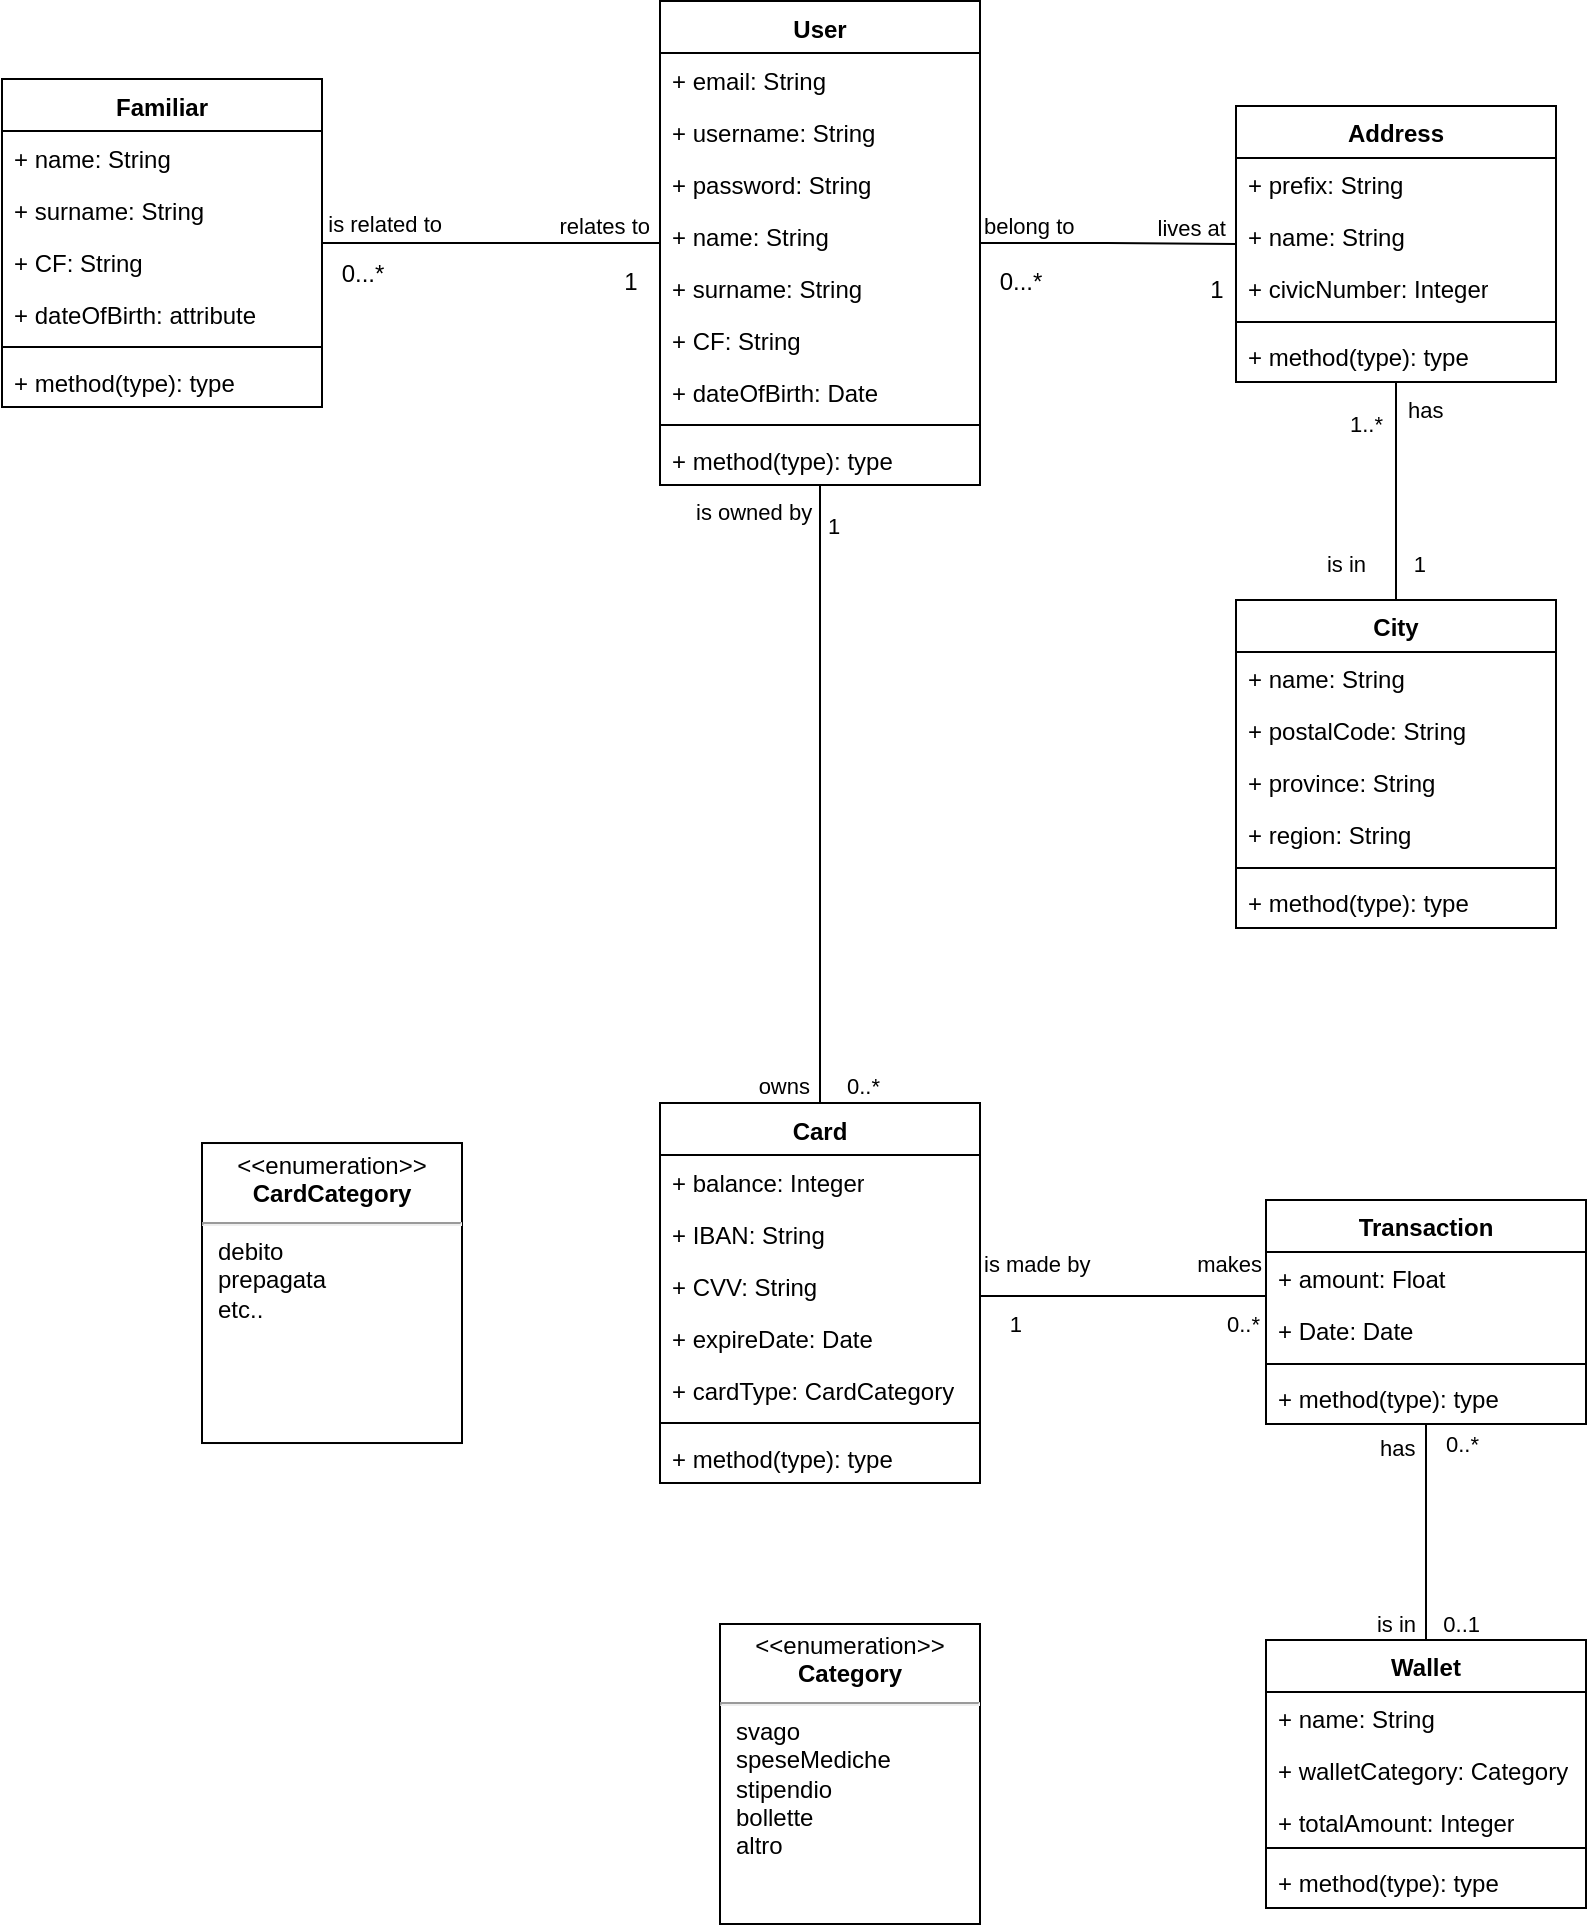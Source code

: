 <mxfile version="21.7.5" type="device">
  <diagram name="Pagina-1" id="V5ksIkCfvQu8_VufCoOh">
    <mxGraphModel dx="896" dy="877" grid="1" gridSize="10" guides="1" tooltips="1" connect="1" arrows="1" fold="1" page="1" pageScale="1" pageWidth="827" pageHeight="1169" math="0" shadow="0">
      <root>
        <mxCell id="0" />
        <mxCell id="1" parent="0" />
        <mxCell id="AAI7ieODE616iLDU9Tso-7" value="User" style="swimlane;fontStyle=1;align=center;verticalAlign=top;childLayout=stackLayout;horizontal=1;startSize=26;horizontalStack=0;resizeParent=1;resizeParentMax=0;resizeLast=0;collapsible=1;marginBottom=0;whiteSpace=wrap;html=1;" parent="1" vertex="1">
          <mxGeometry x="329" y="30.5" width="160" height="242" as="geometry" />
        </mxCell>
        <mxCell id="AAI7ieODE616iLDU9Tso-8" value="+ email: String" style="text;strokeColor=none;fillColor=none;align=left;verticalAlign=top;spacingLeft=4;spacingRight=4;overflow=hidden;rotatable=0;points=[[0,0.5],[1,0.5]];portConstraint=eastwest;whiteSpace=wrap;html=1;" parent="AAI7ieODE616iLDU9Tso-7" vertex="1">
          <mxGeometry y="26" width="160" height="26" as="geometry" />
        </mxCell>
        <mxCell id="AAI7ieODE616iLDU9Tso-9" value="+ username: String" style="text;strokeColor=none;fillColor=none;align=left;verticalAlign=top;spacingLeft=4;spacingRight=4;overflow=hidden;rotatable=0;points=[[0,0.5],[1,0.5]];portConstraint=eastwest;whiteSpace=wrap;html=1;" parent="AAI7ieODE616iLDU9Tso-7" vertex="1">
          <mxGeometry y="52" width="160" height="26" as="geometry" />
        </mxCell>
        <mxCell id="6165F84c6iQaIdrEvMM1-33" value="+ password: String" style="text;strokeColor=none;fillColor=none;align=left;verticalAlign=top;spacingLeft=4;spacingRight=4;overflow=hidden;rotatable=0;points=[[0,0.5],[1,0.5]];portConstraint=eastwest;whiteSpace=wrap;html=1;" parent="AAI7ieODE616iLDU9Tso-7" vertex="1">
          <mxGeometry y="78" width="160" height="26" as="geometry" />
        </mxCell>
        <mxCell id="AAI7ieODE616iLDU9Tso-10" value="+ name: String" style="text;strokeColor=none;fillColor=none;align=left;verticalAlign=top;spacingLeft=4;spacingRight=4;overflow=hidden;rotatable=0;points=[[0,0.5],[1,0.5]];portConstraint=eastwest;whiteSpace=wrap;html=1;" parent="AAI7ieODE616iLDU9Tso-7" vertex="1">
          <mxGeometry y="104" width="160" height="26" as="geometry" />
        </mxCell>
        <mxCell id="6165F84c6iQaIdrEvMM1-35" value="+ surname: String" style="text;strokeColor=none;fillColor=none;align=left;verticalAlign=top;spacingLeft=4;spacingRight=4;overflow=hidden;rotatable=0;points=[[0,0.5],[1,0.5]];portConstraint=eastwest;whiteSpace=wrap;html=1;" parent="AAI7ieODE616iLDU9Tso-7" vertex="1">
          <mxGeometry y="130" width="160" height="26" as="geometry" />
        </mxCell>
        <mxCell id="6165F84c6iQaIdrEvMM1-34" value="+ CF: String" style="text;strokeColor=none;fillColor=none;align=left;verticalAlign=top;spacingLeft=4;spacingRight=4;overflow=hidden;rotatable=0;points=[[0,0.5],[1,0.5]];portConstraint=eastwest;whiteSpace=wrap;html=1;" parent="AAI7ieODE616iLDU9Tso-7" vertex="1">
          <mxGeometry y="156" width="160" height="26" as="geometry" />
        </mxCell>
        <mxCell id="6165F84c6iQaIdrEvMM1-36" value="+ dateOfBirth: Date" style="text;strokeColor=none;fillColor=none;align=left;verticalAlign=top;spacingLeft=4;spacingRight=4;overflow=hidden;rotatable=0;points=[[0,0.5],[1,0.5]];portConstraint=eastwest;whiteSpace=wrap;html=1;" parent="AAI7ieODE616iLDU9Tso-7" vertex="1">
          <mxGeometry y="182" width="160" height="26" as="geometry" />
        </mxCell>
        <mxCell id="AAI7ieODE616iLDU9Tso-11" value="" style="line;strokeWidth=1;fillColor=none;align=left;verticalAlign=middle;spacingTop=-1;spacingLeft=3;spacingRight=3;rotatable=0;labelPosition=right;points=[];portConstraint=eastwest;strokeColor=inherit;" parent="AAI7ieODE616iLDU9Tso-7" vertex="1">
          <mxGeometry y="208" width="160" height="8" as="geometry" />
        </mxCell>
        <mxCell id="AAI7ieODE616iLDU9Tso-12" value="+ method(type): type" style="text;strokeColor=none;fillColor=none;align=left;verticalAlign=top;spacingLeft=4;spacingRight=4;overflow=hidden;rotatable=0;points=[[0,0.5],[1,0.5]];portConstraint=eastwest;whiteSpace=wrap;html=1;" parent="AAI7ieODE616iLDU9Tso-7" vertex="1">
          <mxGeometry y="216" width="160" height="26" as="geometry" />
        </mxCell>
        <mxCell id="AAI7ieODE616iLDU9Tso-13" value="Card" style="swimlane;fontStyle=1;align=center;verticalAlign=top;childLayout=stackLayout;horizontal=1;startSize=26;horizontalStack=0;resizeParent=1;resizeParentMax=0;resizeLast=0;collapsible=1;marginBottom=0;whiteSpace=wrap;html=1;" parent="1" vertex="1">
          <mxGeometry x="329" y="581.51" width="160" height="190" as="geometry">
            <mxRectangle x="334" y="480" width="70" height="30" as="alternateBounds" />
          </mxGeometry>
        </mxCell>
        <mxCell id="EGEKE53pseGuUhWctbH0-1" value="+ balance: Integer" style="text;strokeColor=none;fillColor=none;align=left;verticalAlign=top;spacingLeft=4;spacingRight=4;overflow=hidden;rotatable=0;points=[[0,0.5],[1,0.5]];portConstraint=eastwest;whiteSpace=wrap;html=1;" parent="AAI7ieODE616iLDU9Tso-13" vertex="1">
          <mxGeometry y="26" width="160" height="26" as="geometry" />
        </mxCell>
        <mxCell id="AAI7ieODE616iLDU9Tso-15" value="+ IBAN: String" style="text;strokeColor=none;fillColor=none;align=left;verticalAlign=top;spacingLeft=4;spacingRight=4;overflow=hidden;rotatable=0;points=[[0,0.5],[1,0.5]];portConstraint=eastwest;whiteSpace=wrap;html=1;" parent="AAI7ieODE616iLDU9Tso-13" vertex="1">
          <mxGeometry y="52" width="160" height="26" as="geometry" />
        </mxCell>
        <mxCell id="AAI7ieODE616iLDU9Tso-20" value="+ CVV: String" style="text;strokeColor=none;fillColor=none;align=left;verticalAlign=top;spacingLeft=4;spacingRight=4;overflow=hidden;rotatable=0;points=[[0,0.5],[1,0.5]];portConstraint=eastwest;whiteSpace=wrap;html=1;" parent="AAI7ieODE616iLDU9Tso-13" vertex="1">
          <mxGeometry y="78" width="160" height="26" as="geometry" />
        </mxCell>
        <mxCell id="AAI7ieODE616iLDU9Tso-21" value="+ expireDate: Date" style="text;strokeColor=none;fillColor=none;align=left;verticalAlign=top;spacingLeft=4;spacingRight=4;overflow=hidden;rotatable=0;points=[[0,0.5],[1,0.5]];portConstraint=eastwest;whiteSpace=wrap;html=1;" parent="AAI7ieODE616iLDU9Tso-13" vertex="1">
          <mxGeometry y="104" width="160" height="26" as="geometry" />
        </mxCell>
        <mxCell id="EGEKE53pseGuUhWctbH0-3" value="+ cardType: CardCategory" style="text;strokeColor=none;fillColor=none;align=left;verticalAlign=top;spacingLeft=4;spacingRight=4;overflow=hidden;rotatable=0;points=[[0,0.5],[1,0.5]];portConstraint=eastwest;whiteSpace=wrap;html=1;" parent="AAI7ieODE616iLDU9Tso-13" vertex="1">
          <mxGeometry y="130" width="160" height="26" as="geometry" />
        </mxCell>
        <mxCell id="AAI7ieODE616iLDU9Tso-17" value="" style="line;strokeWidth=1;fillColor=none;align=left;verticalAlign=middle;spacingTop=-1;spacingLeft=3;spacingRight=3;rotatable=0;labelPosition=right;points=[];portConstraint=eastwest;strokeColor=inherit;" parent="AAI7ieODE616iLDU9Tso-13" vertex="1">
          <mxGeometry y="156" width="160" height="8" as="geometry" />
        </mxCell>
        <mxCell id="AAI7ieODE616iLDU9Tso-18" value="+ method(type): type" style="text;strokeColor=none;fillColor=none;align=left;verticalAlign=top;spacingLeft=4;spacingRight=4;overflow=hidden;rotatable=0;points=[[0,0.5],[1,0.5]];portConstraint=eastwest;whiteSpace=wrap;html=1;" parent="AAI7ieODE616iLDU9Tso-13" vertex="1">
          <mxGeometry y="164" width="160" height="26" as="geometry" />
        </mxCell>
        <mxCell id="AAI7ieODE616iLDU9Tso-22" value="Wallet" style="swimlane;fontStyle=1;align=center;verticalAlign=top;childLayout=stackLayout;horizontal=1;startSize=26;horizontalStack=0;resizeParent=1;resizeParentMax=0;resizeLast=0;collapsible=1;marginBottom=0;whiteSpace=wrap;html=1;" parent="1" vertex="1">
          <mxGeometry x="632" y="850" width="160" height="134" as="geometry" />
        </mxCell>
        <mxCell id="AAI7ieODE616iLDU9Tso-23" value="+ name: String" style="text;strokeColor=none;fillColor=none;align=left;verticalAlign=top;spacingLeft=4;spacingRight=4;overflow=hidden;rotatable=0;points=[[0,0.5],[1,0.5]];portConstraint=eastwest;whiteSpace=wrap;html=1;" parent="AAI7ieODE616iLDU9Tso-22" vertex="1">
          <mxGeometry y="26" width="160" height="26" as="geometry" />
        </mxCell>
        <mxCell id="AAI7ieODE616iLDU9Tso-24" value="+ walletCategory: Category" style="text;strokeColor=none;fillColor=none;align=left;verticalAlign=top;spacingLeft=4;spacingRight=4;overflow=hidden;rotatable=0;points=[[0,0.5],[1,0.5]];portConstraint=eastwest;whiteSpace=wrap;html=1;" parent="AAI7ieODE616iLDU9Tso-22" vertex="1">
          <mxGeometry y="52" width="160" height="26" as="geometry" />
        </mxCell>
        <mxCell id="AAI7ieODE616iLDU9Tso-25" value="+ totalAmount: Integer" style="text;strokeColor=none;fillColor=none;align=left;verticalAlign=top;spacingLeft=4;spacingRight=4;overflow=hidden;rotatable=0;points=[[0,0.5],[1,0.5]];portConstraint=eastwest;whiteSpace=wrap;html=1;" parent="AAI7ieODE616iLDU9Tso-22" vertex="1">
          <mxGeometry y="78" width="160" height="22" as="geometry" />
        </mxCell>
        <mxCell id="AAI7ieODE616iLDU9Tso-28" value="" style="line;strokeWidth=1;fillColor=none;align=left;verticalAlign=middle;spacingTop=-1;spacingLeft=3;spacingRight=3;rotatable=0;labelPosition=right;points=[];portConstraint=eastwest;strokeColor=inherit;" parent="AAI7ieODE616iLDU9Tso-22" vertex="1">
          <mxGeometry y="100" width="160" height="8" as="geometry" />
        </mxCell>
        <mxCell id="AAI7ieODE616iLDU9Tso-29" value="+ method(type): type" style="text;strokeColor=none;fillColor=none;align=left;verticalAlign=top;spacingLeft=4;spacingRight=4;overflow=hidden;rotatable=0;points=[[0,0.5],[1,0.5]];portConstraint=eastwest;whiteSpace=wrap;html=1;" parent="AAI7ieODE616iLDU9Tso-22" vertex="1">
          <mxGeometry y="108" width="160" height="26" as="geometry" />
        </mxCell>
        <mxCell id="AAI7ieODE616iLDU9Tso-31" value="Address" style="swimlane;fontStyle=1;align=center;verticalAlign=top;childLayout=stackLayout;horizontal=1;startSize=26;horizontalStack=0;resizeParent=1;resizeParentMax=0;resizeLast=0;collapsible=1;marginBottom=0;whiteSpace=wrap;html=1;" parent="1" vertex="1">
          <mxGeometry x="617" y="83" width="160" height="138" as="geometry" />
        </mxCell>
        <mxCell id="AAI7ieODE616iLDU9Tso-32" value="+ prefix: String" style="text;strokeColor=none;fillColor=none;align=left;verticalAlign=top;spacingLeft=4;spacingRight=4;overflow=hidden;rotatable=0;points=[[0,0.5],[1,0.5]];portConstraint=eastwest;whiteSpace=wrap;html=1;" parent="AAI7ieODE616iLDU9Tso-31" vertex="1">
          <mxGeometry y="26" width="160" height="26" as="geometry" />
        </mxCell>
        <mxCell id="AAI7ieODE616iLDU9Tso-33" value="+ name: String" style="text;strokeColor=none;fillColor=none;align=left;verticalAlign=top;spacingLeft=4;spacingRight=4;overflow=hidden;rotatable=0;points=[[0,0.5],[1,0.5]];portConstraint=eastwest;whiteSpace=wrap;html=1;" parent="AAI7ieODE616iLDU9Tso-31" vertex="1">
          <mxGeometry y="52" width="160" height="26" as="geometry" />
        </mxCell>
        <mxCell id="AAI7ieODE616iLDU9Tso-34" value="+ civicNumber: Integer" style="text;strokeColor=none;fillColor=none;align=left;verticalAlign=top;spacingLeft=4;spacingRight=4;overflow=hidden;rotatable=0;points=[[0,0.5],[1,0.5]];portConstraint=eastwest;whiteSpace=wrap;html=1;" parent="AAI7ieODE616iLDU9Tso-31" vertex="1">
          <mxGeometry y="78" width="160" height="26" as="geometry" />
        </mxCell>
        <mxCell id="AAI7ieODE616iLDU9Tso-35" value="" style="line;strokeWidth=1;fillColor=none;align=left;verticalAlign=middle;spacingTop=-1;spacingLeft=3;spacingRight=3;rotatable=0;labelPosition=right;points=[];portConstraint=eastwest;strokeColor=inherit;" parent="AAI7ieODE616iLDU9Tso-31" vertex="1">
          <mxGeometry y="104" width="160" height="8" as="geometry" />
        </mxCell>
        <mxCell id="AAI7ieODE616iLDU9Tso-36" value="+ method(type): type" style="text;strokeColor=none;fillColor=none;align=left;verticalAlign=top;spacingLeft=4;spacingRight=4;overflow=hidden;rotatable=0;points=[[0,0.5],[1,0.5]];portConstraint=eastwest;whiteSpace=wrap;html=1;" parent="AAI7ieODE616iLDU9Tso-31" vertex="1">
          <mxGeometry y="112" width="160" height="26" as="geometry" />
        </mxCell>
        <mxCell id="AAI7ieODE616iLDU9Tso-37" value="City" style="swimlane;fontStyle=1;align=center;verticalAlign=top;childLayout=stackLayout;horizontal=1;startSize=26;horizontalStack=0;resizeParent=1;resizeParentMax=0;resizeLast=0;collapsible=1;marginBottom=0;whiteSpace=wrap;html=1;" parent="1" vertex="1">
          <mxGeometry x="617" y="330" width="160" height="164" as="geometry" />
        </mxCell>
        <mxCell id="AAI7ieODE616iLDU9Tso-38" value="+ name: String" style="text;strokeColor=none;fillColor=none;align=left;verticalAlign=top;spacingLeft=4;spacingRight=4;overflow=hidden;rotatable=0;points=[[0,0.5],[1,0.5]];portConstraint=eastwest;whiteSpace=wrap;html=1;" parent="AAI7ieODE616iLDU9Tso-37" vertex="1">
          <mxGeometry y="26" width="160" height="26" as="geometry" />
        </mxCell>
        <mxCell id="AAI7ieODE616iLDU9Tso-39" value="+ postalCode: String" style="text;strokeColor=none;fillColor=none;align=left;verticalAlign=top;spacingLeft=4;spacingRight=4;overflow=hidden;rotatable=0;points=[[0,0.5],[1,0.5]];portConstraint=eastwest;whiteSpace=wrap;html=1;" parent="AAI7ieODE616iLDU9Tso-37" vertex="1">
          <mxGeometry y="52" width="160" height="26" as="geometry" />
        </mxCell>
        <mxCell id="AAI7ieODE616iLDU9Tso-40" value="+ province: String" style="text;strokeColor=none;fillColor=none;align=left;verticalAlign=top;spacingLeft=4;spacingRight=4;overflow=hidden;rotatable=0;points=[[0,0.5],[1,0.5]];portConstraint=eastwest;whiteSpace=wrap;html=1;" parent="AAI7ieODE616iLDU9Tso-37" vertex="1">
          <mxGeometry y="78" width="160" height="26" as="geometry" />
        </mxCell>
        <mxCell id="AAI7ieODE616iLDU9Tso-43" value="+ region: String" style="text;strokeColor=none;fillColor=none;align=left;verticalAlign=top;spacingLeft=4;spacingRight=4;overflow=hidden;rotatable=0;points=[[0,0.5],[1,0.5]];portConstraint=eastwest;whiteSpace=wrap;html=1;" parent="AAI7ieODE616iLDU9Tso-37" vertex="1">
          <mxGeometry y="104" width="160" height="26" as="geometry" />
        </mxCell>
        <mxCell id="AAI7ieODE616iLDU9Tso-41" value="" style="line;strokeWidth=1;fillColor=none;align=left;verticalAlign=middle;spacingTop=-1;spacingLeft=3;spacingRight=3;rotatable=0;labelPosition=right;points=[];portConstraint=eastwest;strokeColor=inherit;" parent="AAI7ieODE616iLDU9Tso-37" vertex="1">
          <mxGeometry y="130" width="160" height="8" as="geometry" />
        </mxCell>
        <mxCell id="AAI7ieODE616iLDU9Tso-42" value="+ method(type): type" style="text;strokeColor=none;fillColor=none;align=left;verticalAlign=top;spacingLeft=4;spacingRight=4;overflow=hidden;rotatable=0;points=[[0,0.5],[1,0.5]];portConstraint=eastwest;whiteSpace=wrap;html=1;" parent="AAI7ieODE616iLDU9Tso-37" vertex="1">
          <mxGeometry y="138" width="160" height="26" as="geometry" />
        </mxCell>
        <mxCell id="AAI7ieODE616iLDU9Tso-45" value="&lt;p style=&quot;margin:0px;margin-top:4px;text-align:center;&quot;&gt;&amp;lt;&amp;lt;enumeration&amp;gt;&amp;gt;&lt;br&gt;&lt;b&gt;Category&lt;/b&gt;&lt;/p&gt;&lt;hr&gt;&lt;p style=&quot;margin:0px;margin-left:8px;text-align:left;&quot;&gt;svago&lt;br&gt;speseMediche&lt;/p&gt;&lt;p style=&quot;margin:0px;margin-left:8px;text-align:left;&quot;&gt;stipendio&lt;/p&gt;&lt;p style=&quot;margin:0px;margin-left:8px;text-align:left;&quot;&gt;bollette&lt;/p&gt;&lt;p style=&quot;margin:0px;margin-left:8px;text-align:left;&quot;&gt;altro&lt;/p&gt;" style="shape=rect;html=1;overflow=fill;whiteSpace=wrap;" parent="1" vertex="1">
          <mxGeometry x="359" y="842" width="130" height="150" as="geometry" />
        </mxCell>
        <mxCell id="RBvPQlMyHcQg-AkLouZK-5" value="" style="endArrow=none;html=1;edgeStyle=orthogonalEdgeStyle;rounded=0;" parent="1" source="AAI7ieODE616iLDU9Tso-7" target="AAI7ieODE616iLDU9Tso-31" edge="1">
          <mxGeometry relative="1" as="geometry">
            <mxPoint x="352" y="152" as="sourcePoint" />
            <mxPoint x="673" y="289" as="targetPoint" />
          </mxGeometry>
        </mxCell>
        <mxCell id="RBvPQlMyHcQg-AkLouZK-6" value="belong to" style="edgeLabel;resizable=0;html=1;align=left;verticalAlign=bottom;" parent="RBvPQlMyHcQg-AkLouZK-5" connectable="0" vertex="1">
          <mxGeometry x="-1" relative="1" as="geometry" />
        </mxCell>
        <mxCell id="RBvPQlMyHcQg-AkLouZK-7" value="lives at" style="edgeLabel;resizable=0;html=1;align=right;verticalAlign=bottom;" parent="RBvPQlMyHcQg-AkLouZK-5" connectable="0" vertex="1">
          <mxGeometry x="1" relative="1" as="geometry">
            <mxPoint x="-5" as="offset" />
          </mxGeometry>
        </mxCell>
        <mxCell id="RBvPQlMyHcQg-AkLouZK-18" value="0...*" style="text;html=1;align=center;verticalAlign=middle;resizable=0;points=[];autosize=1;strokeColor=none;fillColor=none;" parent="1" vertex="1">
          <mxGeometry x="489" y="155.5" width="40" height="30" as="geometry" />
        </mxCell>
        <mxCell id="RBvPQlMyHcQg-AkLouZK-19" value="1" style="text;html=1;align=center;verticalAlign=middle;resizable=0;points=[];autosize=1;strokeColor=none;fillColor=none;" parent="1" vertex="1">
          <mxGeometry x="592" y="160" width="30" height="30" as="geometry" />
        </mxCell>
        <mxCell id="RBvPQlMyHcQg-AkLouZK-23" value="" style="endArrow=none;html=1;edgeStyle=orthogonalEdgeStyle;rounded=0;" parent="1" source="AAI7ieODE616iLDU9Tso-31" target="AAI7ieODE616iLDU9Tso-37" edge="1">
          <mxGeometry relative="1" as="geometry">
            <mxPoint x="663" y="270" as="sourcePoint" />
            <mxPoint x="823" y="270" as="targetPoint" />
          </mxGeometry>
        </mxCell>
        <mxCell id="RBvPQlMyHcQg-AkLouZK-24" value="has" style="edgeLabel;resizable=0;html=1;align=left;verticalAlign=bottom;" parent="RBvPQlMyHcQg-AkLouZK-23" connectable="0" vertex="1">
          <mxGeometry x="-1" relative="1" as="geometry">
            <mxPoint x="4" y="22" as="offset" />
          </mxGeometry>
        </mxCell>
        <mxCell id="RBvPQlMyHcQg-AkLouZK-25" value="is in" style="edgeLabel;resizable=0;html=1;align=right;verticalAlign=bottom;" parent="RBvPQlMyHcQg-AkLouZK-23" connectable="0" vertex="1">
          <mxGeometry x="1" relative="1" as="geometry">
            <mxPoint x="-15" y="-10" as="offset" />
          </mxGeometry>
        </mxCell>
        <mxCell id="RBvPQlMyHcQg-AkLouZK-31" value="Transaction" style="swimlane;fontStyle=1;align=center;verticalAlign=top;childLayout=stackLayout;horizontal=1;startSize=26;horizontalStack=0;resizeParent=1;resizeParentMax=0;resizeLast=0;collapsible=1;marginBottom=0;whiteSpace=wrap;html=1;" parent="1" vertex="1">
          <mxGeometry x="632" y="630" width="160" height="112" as="geometry">
            <mxRectangle x="334" y="480" width="70" height="30" as="alternateBounds" />
          </mxGeometry>
        </mxCell>
        <mxCell id="RBvPQlMyHcQg-AkLouZK-32" value="+ amount: Float" style="text;strokeColor=none;fillColor=none;align=left;verticalAlign=top;spacingLeft=4;spacingRight=4;overflow=hidden;rotatable=0;points=[[0,0.5],[1,0.5]];portConstraint=eastwest;whiteSpace=wrap;html=1;" parent="RBvPQlMyHcQg-AkLouZK-31" vertex="1">
          <mxGeometry y="26" width="160" height="26" as="geometry" />
        </mxCell>
        <mxCell id="RBvPQlMyHcQg-AkLouZK-33" value="+ Date: Date" style="text;strokeColor=none;fillColor=none;align=left;verticalAlign=top;spacingLeft=4;spacingRight=4;overflow=hidden;rotatable=0;points=[[0,0.5],[1,0.5]];portConstraint=eastwest;whiteSpace=wrap;html=1;" parent="RBvPQlMyHcQg-AkLouZK-31" vertex="1">
          <mxGeometry y="52" width="160" height="26" as="geometry" />
        </mxCell>
        <mxCell id="RBvPQlMyHcQg-AkLouZK-37" value="" style="line;strokeWidth=1;fillColor=none;align=left;verticalAlign=middle;spacingTop=-1;spacingLeft=3;spacingRight=3;rotatable=0;labelPosition=right;points=[];portConstraint=eastwest;strokeColor=inherit;" parent="RBvPQlMyHcQg-AkLouZK-31" vertex="1">
          <mxGeometry y="78" width="160" height="8" as="geometry" />
        </mxCell>
        <mxCell id="RBvPQlMyHcQg-AkLouZK-38" value="+ method(type): type" style="text;strokeColor=none;fillColor=none;align=left;verticalAlign=top;spacingLeft=4;spacingRight=4;overflow=hidden;rotatable=0;points=[[0,0.5],[1,0.5]];portConstraint=eastwest;whiteSpace=wrap;html=1;" parent="RBvPQlMyHcQg-AkLouZK-31" vertex="1">
          <mxGeometry y="86" width="160" height="26" as="geometry" />
        </mxCell>
        <mxCell id="b4oZFLutdMUwWJEWLN6i-5" value="" style="endArrow=none;html=1;edgeStyle=orthogonalEdgeStyle;rounded=0;" parent="1" source="AAI7ieODE616iLDU9Tso-13" target="RBvPQlMyHcQg-AkLouZK-31" edge="1">
          <mxGeometry relative="1" as="geometry">
            <mxPoint x="503" y="832" as="sourcePoint" />
            <mxPoint x="560" y="620" as="targetPoint" />
            <Array as="points">
              <mxPoint x="530" y="678" />
              <mxPoint x="530" y="678" />
            </Array>
          </mxGeometry>
        </mxCell>
        <mxCell id="b4oZFLutdMUwWJEWLN6i-6" value="is made by" style="edgeLabel;resizable=0;html=1;align=left;verticalAlign=bottom;" parent="b4oZFLutdMUwWJEWLN6i-5" connectable="0" vertex="1">
          <mxGeometry x="-1" relative="1" as="geometry">
            <mxPoint y="-8" as="offset" />
          </mxGeometry>
        </mxCell>
        <mxCell id="b4oZFLutdMUwWJEWLN6i-7" value="makes" style="edgeLabel;resizable=0;html=1;align=right;verticalAlign=bottom;" parent="b4oZFLutdMUwWJEWLN6i-5" connectable="0" vertex="1">
          <mxGeometry x="1" relative="1" as="geometry">
            <mxPoint x="-2" y="-8" as="offset" />
          </mxGeometry>
        </mxCell>
        <mxCell id="b4oZFLutdMUwWJEWLN6i-8" value="" style="endArrow=none;html=1;edgeStyle=orthogonalEdgeStyle;rounded=0;" parent="1" source="RBvPQlMyHcQg-AkLouZK-31" target="AAI7ieODE616iLDU9Tso-22" edge="1">
          <mxGeometry relative="1" as="geometry">
            <mxPoint x="530" y="790" as="sourcePoint" />
            <mxPoint x="661" y="790" as="targetPoint" />
          </mxGeometry>
        </mxCell>
        <mxCell id="b4oZFLutdMUwWJEWLN6i-9" value="has" style="edgeLabel;resizable=0;html=1;align=left;verticalAlign=bottom;" parent="b4oZFLutdMUwWJEWLN6i-8" connectable="0" vertex="1">
          <mxGeometry x="-1" relative="1" as="geometry">
            <mxPoint x="-25" y="20" as="offset" />
          </mxGeometry>
        </mxCell>
        <mxCell id="b4oZFLutdMUwWJEWLN6i-10" value="is in" style="edgeLabel;resizable=0;html=1;align=right;verticalAlign=bottom;" parent="b4oZFLutdMUwWJEWLN6i-8" connectable="0" vertex="1">
          <mxGeometry x="1" relative="1" as="geometry">
            <mxPoint x="-5" as="offset" />
          </mxGeometry>
        </mxCell>
        <mxCell id="b4oZFLutdMUwWJEWLN6i-11" value="" style="endArrow=none;html=1;edgeStyle=orthogonalEdgeStyle;rounded=0;" parent="1" source="AAI7ieODE616iLDU9Tso-7" target="AAI7ieODE616iLDU9Tso-13" edge="1">
          <mxGeometry relative="1" as="geometry">
            <mxPoint x="108" y="580" as="sourcePoint" />
            <mxPoint x="239" y="580" as="targetPoint" />
          </mxGeometry>
        </mxCell>
        <mxCell id="b4oZFLutdMUwWJEWLN6i-12" value="is owned by" style="edgeLabel;resizable=0;html=1;align=left;verticalAlign=bottom;" parent="b4oZFLutdMUwWJEWLN6i-11" connectable="0" vertex="1">
          <mxGeometry x="-1" relative="1" as="geometry">
            <mxPoint x="-64" y="22" as="offset" />
          </mxGeometry>
        </mxCell>
        <mxCell id="b4oZFLutdMUwWJEWLN6i-13" value="owns" style="edgeLabel;resizable=0;html=1;align=right;verticalAlign=bottom;" parent="b4oZFLutdMUwWJEWLN6i-11" connectable="0" vertex="1">
          <mxGeometry x="1" relative="1" as="geometry">
            <mxPoint x="-5" as="offset" />
          </mxGeometry>
        </mxCell>
        <mxCell id="b4oZFLutdMUwWJEWLN6i-15" value="1..*" style="edgeLabel;resizable=0;html=1;align=left;verticalAlign=bottom;" parent="1" connectable="0" vertex="1">
          <mxGeometry x="672" y="250" as="geometry" />
        </mxCell>
        <mxCell id="b4oZFLutdMUwWJEWLN6i-16" value="1" style="edgeLabel;resizable=0;html=1;align=right;verticalAlign=bottom;" parent="1" connectable="0" vertex="1">
          <mxGeometry x="712" y="320" as="geometry" />
        </mxCell>
        <mxCell id="b4oZFLutdMUwWJEWLN6i-20" value="0..*" style="edgeLabel;resizable=0;html=1;align=right;verticalAlign=bottom;" parent="1" connectable="0" vertex="1">
          <mxGeometry x="439.0" y="581.505" as="geometry" />
        </mxCell>
        <mxCell id="b4oZFLutdMUwWJEWLN6i-21" value="1" style="edgeLabel;resizable=0;html=1;align=left;verticalAlign=bottom;" parent="1" connectable="0" vertex="1">
          <mxGeometry x="411" y="301.5" as="geometry" />
        </mxCell>
        <mxCell id="b4oZFLutdMUwWJEWLN6i-23" value="0..*" style="edgeLabel;resizable=0;html=1;align=right;verticalAlign=bottom;" parent="1" connectable="0" vertex="1">
          <mxGeometry x="629.0" y="700" as="geometry" />
        </mxCell>
        <mxCell id="b4oZFLutdMUwWJEWLN6i-24" value="1" style="edgeLabel;resizable=0;html=1;align=right;verticalAlign=bottom;" parent="1" connectable="0" vertex="1">
          <mxGeometry x="510.0" y="700" as="geometry" />
        </mxCell>
        <mxCell id="b4oZFLutdMUwWJEWLN6i-25" value="0..1" style="edgeLabel;resizable=0;html=1;align=right;verticalAlign=bottom;" parent="1" connectable="0" vertex="1">
          <mxGeometry x="739" y="850.0" as="geometry" />
        </mxCell>
        <mxCell id="b4oZFLutdMUwWJEWLN6i-26" value="0..*" style="edgeLabel;resizable=0;html=1;align=left;verticalAlign=bottom;" parent="1" connectable="0" vertex="1">
          <mxGeometry x="720" y="760" as="geometry" />
        </mxCell>
        <mxCell id="Z3_dEr4hn-IsiaTJfytB-1" value="Familiar" style="swimlane;fontStyle=1;align=center;verticalAlign=top;childLayout=stackLayout;horizontal=1;startSize=26;horizontalStack=0;resizeParent=1;resizeParentMax=0;resizeLast=0;collapsible=1;marginBottom=0;whiteSpace=wrap;html=1;" parent="1" vertex="1">
          <mxGeometry y="69.5" width="160" height="164" as="geometry" />
        </mxCell>
        <mxCell id="6165F84c6iQaIdrEvMM1-29" value="+ name: String" style="text;strokeColor=none;fillColor=none;align=left;verticalAlign=top;spacingLeft=4;spacingRight=4;overflow=hidden;rotatable=0;points=[[0,0.5],[1,0.5]];portConstraint=eastwest;whiteSpace=wrap;html=1;" parent="Z3_dEr4hn-IsiaTJfytB-1" vertex="1">
          <mxGeometry y="26" width="160" height="26" as="geometry" />
        </mxCell>
        <mxCell id="6165F84c6iQaIdrEvMM1-30" value="+ surname: String" style="text;strokeColor=none;fillColor=none;align=left;verticalAlign=top;spacingLeft=4;spacingRight=4;overflow=hidden;rotatable=0;points=[[0,0.5],[1,0.5]];portConstraint=eastwest;whiteSpace=wrap;html=1;" parent="Z3_dEr4hn-IsiaTJfytB-1" vertex="1">
          <mxGeometry y="52" width="160" height="26" as="geometry" />
        </mxCell>
        <mxCell id="6165F84c6iQaIdrEvMM1-31" value="+ CF: String" style="text;strokeColor=none;fillColor=none;align=left;verticalAlign=top;spacingLeft=4;spacingRight=4;overflow=hidden;rotatable=0;points=[[0,0.5],[1,0.5]];portConstraint=eastwest;whiteSpace=wrap;html=1;" parent="Z3_dEr4hn-IsiaTJfytB-1" vertex="1">
          <mxGeometry y="78" width="160" height="26" as="geometry" />
        </mxCell>
        <mxCell id="6165F84c6iQaIdrEvMM1-32" value="+ dateOfBirth: attribute" style="text;strokeColor=none;fillColor=none;align=left;verticalAlign=top;spacingLeft=4;spacingRight=4;overflow=hidden;rotatable=0;points=[[0,0.5],[1,0.5]];portConstraint=eastwest;whiteSpace=wrap;html=1;" parent="Z3_dEr4hn-IsiaTJfytB-1" vertex="1">
          <mxGeometry y="104" width="160" height="26" as="geometry" />
        </mxCell>
        <mxCell id="Z3_dEr4hn-IsiaTJfytB-6" value="" style="line;strokeWidth=1;fillColor=none;align=left;verticalAlign=middle;spacingTop=-1;spacingLeft=3;spacingRight=3;rotatable=0;labelPosition=right;points=[];portConstraint=eastwest;strokeColor=inherit;" parent="Z3_dEr4hn-IsiaTJfytB-1" vertex="1">
          <mxGeometry y="130" width="160" height="8" as="geometry" />
        </mxCell>
        <mxCell id="Z3_dEr4hn-IsiaTJfytB-7" value="+ method(type): type" style="text;strokeColor=none;fillColor=none;align=left;verticalAlign=top;spacingLeft=4;spacingRight=4;overflow=hidden;rotatable=0;points=[[0,0.5],[1,0.5]];portConstraint=eastwest;whiteSpace=wrap;html=1;" parent="Z3_dEr4hn-IsiaTJfytB-1" vertex="1">
          <mxGeometry y="138" width="160" height="26" as="geometry" />
        </mxCell>
        <mxCell id="Z3_dEr4hn-IsiaTJfytB-9" value="" style="endArrow=none;html=1;edgeStyle=orthogonalEdgeStyle;rounded=0;" parent="1" source="Z3_dEr4hn-IsiaTJfytB-1" target="AAI7ieODE616iLDU9Tso-7" edge="1">
          <mxGeometry relative="1" as="geometry">
            <mxPoint x="12" y="232" as="sourcePoint" />
            <mxPoint x="172" y="232" as="targetPoint" />
          </mxGeometry>
        </mxCell>
        <mxCell id="Z3_dEr4hn-IsiaTJfytB-11" value="is related to" style="edgeLabel;resizable=0;html=1;align=right;verticalAlign=bottom;" parent="Z3_dEr4hn-IsiaTJfytB-9" connectable="0" vertex="1">
          <mxGeometry x="1" relative="1" as="geometry">
            <mxPoint x="-109" y="-1" as="offset" />
          </mxGeometry>
        </mxCell>
        <mxCell id="Z3_dEr4hn-IsiaTJfytB-14" value="1" style="text;html=1;align=center;verticalAlign=middle;resizable=0;points=[];autosize=1;strokeColor=none;fillColor=none;" parent="1" vertex="1">
          <mxGeometry x="299" y="155.5" width="30" height="30" as="geometry" />
        </mxCell>
        <mxCell id="Z3_dEr4hn-IsiaTJfytB-15" value="0...*" style="text;html=1;align=center;verticalAlign=middle;resizable=0;points=[];autosize=1;strokeColor=none;fillColor=none;" parent="1" vertex="1">
          <mxGeometry x="160" y="152" width="40" height="30" as="geometry" />
        </mxCell>
        <mxCell id="WS0VvQp2hsCj0nUw82-H-1" value="relates to" style="edgeLabel;resizable=0;html=1;align=right;verticalAlign=bottom;" parent="1" connectable="0" vertex="1">
          <mxGeometry x="324" y="151.5" as="geometry" />
        </mxCell>
        <mxCell id="EGEKE53pseGuUhWctbH0-4" value="&lt;p style=&quot;margin:0px;margin-top:4px;text-align:center;&quot;&gt;&amp;lt;&amp;lt;enumeration&amp;gt;&amp;gt;&lt;br&gt;&lt;b&gt;CardCategory&lt;/b&gt;&lt;/p&gt;&lt;hr&gt;&lt;p style=&quot;margin:0px;margin-left:8px;text-align:left;&quot;&gt;debito&lt;/p&gt;&lt;p style=&quot;margin:0px;margin-left:8px;text-align:left;&quot;&gt;prepagata&lt;/p&gt;&lt;p style=&quot;margin:0px;margin-left:8px;text-align:left;&quot;&gt;etc..&lt;/p&gt;" style="shape=rect;html=1;overflow=fill;whiteSpace=wrap;" parent="1" vertex="1">
          <mxGeometry x="100" y="601.51" width="130" height="150" as="geometry" />
        </mxCell>
      </root>
    </mxGraphModel>
  </diagram>
</mxfile>
